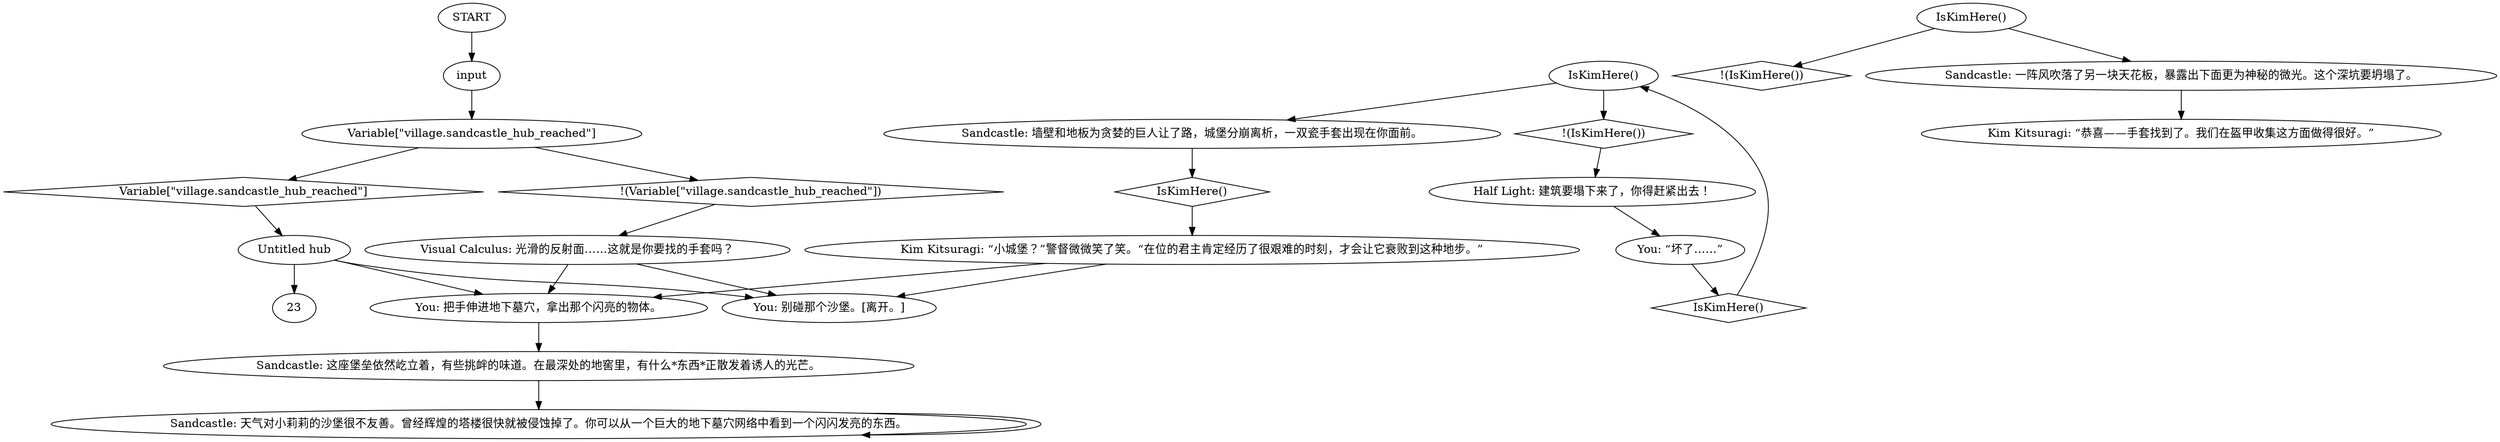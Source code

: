 # VILLAGE / LILLY SANDCASTLE
# This is the interaction dialogue with Lilly's Little Sandcastle, where she hid the gloves.
# ==================================================
digraph G {
	  0 [label="START"];
	  1 [label="input"];
	  2 [label="You: 别碰那个沙堡。[离开。]"];
	  3 [label="Variable[\"village.sandcastle_hub_reached\"]"];
	  4 [label="Variable[\"village.sandcastle_hub_reached\"]", shape=diamond];
	  5 [label="!(Variable[\"village.sandcastle_hub_reached\"])", shape=diamond];
	  6 [label="You: 把手伸进地下墓穴，拿出那个闪亮的物体。"];
	  7 [label="IsKimHere()"];
	  8 [label="IsKimHere()", shape=diamond];
	  9 [label="!(IsKimHere())", shape=diamond];
	  10 [label="Sandcastle: 一阵风吹落了另一块天花板，暴露出下面更为神秘的微光。这个深坑要坍塌了。"];
	  11 [label="Half Light: 建筑要塌下来了，你得赶紧出去！"];
	  12 [label="Kim Kitsuragi: “恭喜——手套找到了。我们在盔甲收集这方面做得很好。”"];
	  13 [label="Kim Kitsuragi: “小城堡？”警督微微笑了笑。“在位的君主肯定经历了很艰难的时刻，才会让它衰败到这种地步。”"];
	  14 [label="IsKimHere()"];
	  15 [label="IsKimHere()", shape=diamond];
	  16 [label="!(IsKimHere())", shape=diamond];
	  17 [label="Sandcastle: 墙壁和地板为贪婪的巨人让了路，城堡分崩离析，一双瓷手套出现在你面前。"];
	  18 [label="Sandcastle: 这座堡垒依然屹立着，有些挑衅的味道。在最深处的地窖里，有什么*东西*正散发着诱人的光芒。"];
	  19 [label="Untitled hub"];
	  20 [label="Sandcastle: 天气对小莉莉的沙堡很不友善。曾经辉煌的塔楼很快就被侵蚀掉了。你可以从一个巨大的地下墓穴网络中看到一个闪闪发亮的东西。"];
	  21 [label="Visual Calculus: 光滑的反射面……这就是你要找的手套吗？"];
	  22 [label="You: “坏了……”"];
	  0 -> 1
	  1 -> 3
	  3 -> 4
	  3 -> 5
	  4 -> 19
	  5 -> 21
	  6 -> 18
	  7 -> 9
	  7 -> 10
	  8 -> 13
	  10 -> 12
	  11 -> 22
	  13 -> 2
	  13 -> 6
	  14 -> 16
	  14 -> 17
	  15 -> 14
	  16 -> 11
	  17 -> 8
	  18 -> 20
	  19 -> 2
	  19 -> 6
	  19 -> 23
	  20 -> 20
	  21 -> 2
	  21 -> 6
	  22 -> 15
}

